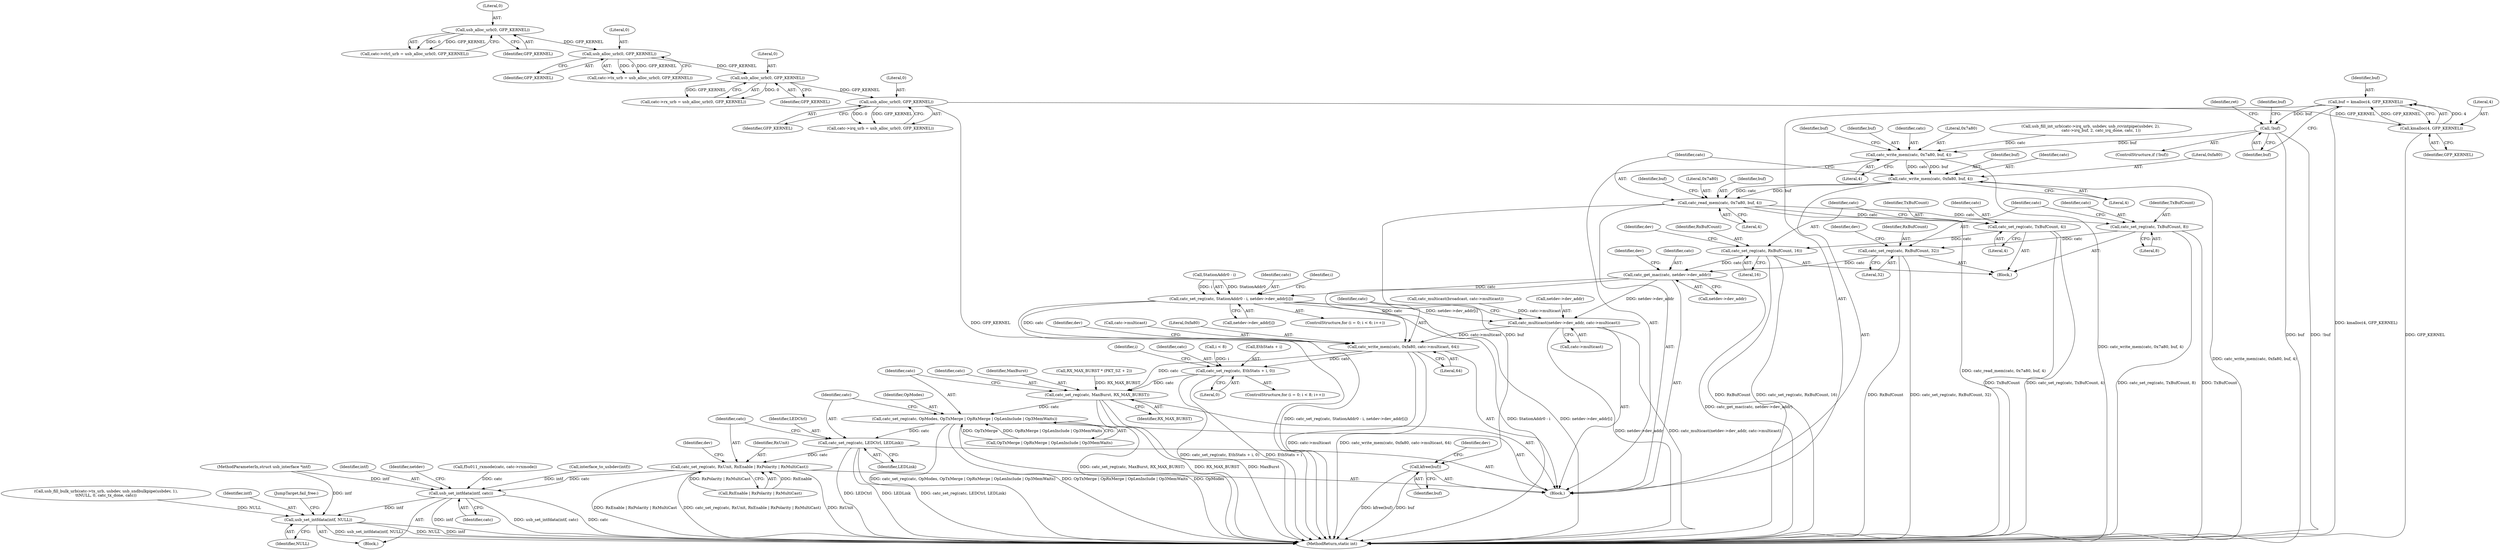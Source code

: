 digraph "0_linux_2d6a0e9de03ee658a9adc3bfb2f0ca55dff1e478@API" {
"1000394" [label="(Call,buf = kmalloc(4, GFP_KERNEL))"];
"1000396" [label="(Call,kmalloc(4, GFP_KERNEL))"];
"1000238" [label="(Call,usb_alloc_urb(0, GFP_KERNEL))"];
"1000231" [label="(Call,usb_alloc_urb(0, GFP_KERNEL))"];
"1000224" [label="(Call,usb_alloc_urb(0, GFP_KERNEL))"];
"1000217" [label="(Call,usb_alloc_urb(0, GFP_KERNEL))"];
"1000400" [label="(Call,!buf)"];
"1000412" [label="(Call,catc_write_mem(catc, 0x7a80, buf, 4))"];
"1000421" [label="(Call,catc_write_mem(catc, 0xfa80, buf, 4))"];
"1000426" [label="(Call,catc_read_mem(catc, 0x7a80, buf, 4))"];
"1000436" [label="(Call,catc_set_reg(catc, TxBufCount, 8))"];
"1000440" [label="(Call,catc_set_reg(catc, RxBufCount, 32))"];
"1000473" [label="(Call,catc_get_mac(catc, netdev->dev_addr))"];
"1000490" [label="(Call,catc_set_reg(catc, StationAddr0 - i, netdev->dev_addr[i]))"];
"1000510" [label="(Call,catc_multicast(netdev->dev_addr, catc->multicast))"];
"1000517" [label="(Call,catc_write_mem(catc, 0xfa80, catc->multicast, 64))"];
"1000536" [label="(Call,catc_set_reg(catc, EthStats + i, 0))"];
"1000550" [label="(Call,catc_set_reg(catc, MaxBurst, RX_MAX_BURST))"];
"1000554" [label="(Call,catc_set_reg(catc, OpModes, OpTxMerge | OpRxMerge | OpLenInclude | Op3MemWaits))"];
"1000564" [label="(Call,catc_set_reg(catc, LEDCtrl, LEDLink))"];
"1000568" [label="(Call,catc_set_reg(catc, RxUnit, RxEnable | RxPolarity | RxMultiCast))"];
"1000617" [label="(Call,usb_set_intfdata(intf, catc))"];
"1000636" [label="(Call,usb_set_intfdata(intf, NULL))"];
"1000456" [label="(Call,catc_set_reg(catc, TxBufCount, 4))"];
"1000460" [label="(Call,catc_set_reg(catc, RxBufCount, 16))"];
"1000468" [label="(Call,kfree(buf))"];
"1000422" [label="(Identifier,catc)"];
"1000227" [label="(Call,catc->rx_urb = usb_alloc_urb(0, GFP_KERNEL))"];
"1000419" [label="(Identifier,buf)"];
"1000433" [label="(Identifier,buf)"];
"1000490" [label="(Call,catc_set_reg(catc, StationAddr0 - i, netdev->dev_addr[i]))"];
"1000638" [label="(Identifier,NULL)"];
"1000491" [label="(Identifier,catc)"];
"1000324" [label="(Call,RX_MAX_BURST * (PKT_SZ + 2))"];
"1000621" [label="(Identifier,netdev)"];
"1000401" [label="(Identifier,buf)"];
"1000400" [label="(Call,!buf)"];
"1000518" [label="(Identifier,catc)"];
"1000550" [label="(Call,catc_set_reg(catc, MaxBurst, RX_MAX_BURST))"];
"1000440" [label="(Call,catc_set_reg(catc, RxBufCount, 32))"];
"1000233" [label="(Identifier,GFP_KERNEL)"];
"1000564" [label="(Call,catc_set_reg(catc, LEDCtrl, LEDLink))"];
"1000479" [label="(Identifier,dev)"];
"1000415" [label="(Identifier,buf)"];
"1000541" [label="(Literal,0)"];
"1000537" [label="(Identifier,catc)"];
"1000218" [label="(Literal,0)"];
"1000551" [label="(Identifier,catc)"];
"1000566" [label="(Identifier,LEDCtrl)"];
"1000531" [label="(Call,i < 8)"];
"1000461" [label="(Identifier,catc)"];
"1000523" [label="(Literal,64)"];
"1000636" [label="(Call,usb_set_intfdata(intf, NULL))"];
"1000517" [label="(Call,catc_write_mem(catc, 0xfa80, catc->multicast, 64))"];
"1000225" [label="(Literal,0)"];
"1000434" [label="(Block,)"];
"1000475" [label="(Call,netdev->dev_addr)"];
"1000527" [label="(ControlStructure,for (i = 0; i < 8; i++))"];
"1000538" [label="(Call,EthStats + i)"];
"1000568" [label="(Call,catc_set_reg(catc, RxUnit, RxEnable | RxPolarity | RxMultiCast))"];
"1000471" [label="(Identifier,dev)"];
"1000556" [label="(Identifier,OpModes)"];
"1000427" [label="(Identifier,catc)"];
"1000413" [label="(Identifier,catc)"];
"1000217" [label="(Call,usb_alloc_urb(0, GFP_KERNEL))"];
"1000234" [label="(Call,catc->irq_urb = usb_alloc_urb(0, GFP_KERNEL))"];
"1000536" [label="(Call,catc_set_reg(catc, EthStats + i, 0))"];
"1000213" [label="(Call,catc->ctrl_urb = usb_alloc_urb(0, GFP_KERNEL))"];
"1000414" [label="(Literal,0x7a80)"];
"1000525" [label="(Identifier,dev)"];
"1000224" [label="(Call,usb_alloc_urb(0, GFP_KERNEL))"];
"1000555" [label="(Identifier,catc)"];
"1000609" [label="(Call,f5u011_rxmode(catc, catc->rxmode))"];
"1000474" [label="(Identifier,catc)"];
"1000552" [label="(Identifier,MaxBurst)"];
"1000342" [label="(Call,usb_fill_bulk_urb(catc->tx_urb, usbdev, usb_sndbulkpipe(usbdev, 1),\n\t\tNULL, 0, catc_tx_done, catc))"];
"1000535" [label="(Identifier,i)"];
"1000115" [label="(Call,interface_to_usbdev(intf))"];
"1000520" [label="(Call,catc->multicast)"];
"1000416" [label="(Literal,4)"];
"1000637" [label="(Identifier,intf)"];
"1000639" [label="(JumpTarget,fail_free:)"];
"1000437" [label="(Identifier,catc)"];
"1000473" [label="(Call,catc_get_mac(catc, netdev->dev_addr))"];
"1000511" [label="(Call,netdev->dev_addr)"];
"1000428" [label="(Literal,0x7a80)"];
"1000240" [label="(Identifier,GFP_KERNEL)"];
"1000505" [label="(Call,catc_multicast(broadcast, catc->multicast))"];
"1000514" [label="(Call,catc->multicast)"];
"1000425" [label="(Literal,4)"];
"1000423" [label="(Literal,0xfa80)"];
"1000569" [label="(Identifier,catc)"];
"1000489" [label="(Identifier,i)"];
"1000399" [label="(ControlStructure,if (!buf))"];
"1000436" [label="(Call,catc_set_reg(catc, TxBufCount, 8))"];
"1000554" [label="(Call,catc_set_reg(catc, OpModes, OpTxMerge | OpRxMerge | OpLenInclude | Op3MemWaits))"];
"1000458" [label="(Identifier,TxBufCount)"];
"1000421" [label="(Call,catc_write_mem(catc, 0xfa80, buf, 4))"];
"1000460" [label="(Call,catc_set_reg(catc, RxBufCount, 16))"];
"1000430" [label="(Literal,4)"];
"1000394" [label="(Call,buf = kmalloc(4, GFP_KERNEL))"];
"1000219" [label="(Identifier,GFP_KERNEL)"];
"1000443" [label="(Literal,32)"];
"1000481" [label="(ControlStructure,for (i = 0; i < 6; i++))"];
"1000412" [label="(Call,catc_write_mem(catc, 0x7a80, buf, 4))"];
"1000492" [label="(Call,StationAddr0 - i)"];
"1000231" [label="(Call,usb_alloc_urb(0, GFP_KERNEL))"];
"1000617" [label="(Call,usb_set_intfdata(intf, catc))"];
"1000438" [label="(Identifier,TxBufCount)"];
"1000510" [label="(Call,catc_multicast(netdev->dev_addr, catc->multicast))"];
"1000557" [label="(Call,OpTxMerge | OpRxMerge | OpLenInclude | Op3MemWaits)"];
"1000424" [label="(Identifier,buf)"];
"1000553" [label="(Identifier,RX_MAX_BURST)"];
"1000429" [label="(Identifier,buf)"];
"1000619" [label="(Identifier,catc)"];
"1000104" [label="(Block,)"];
"1000457" [label="(Identifier,catc)"];
"1000397" [label="(Literal,4)"];
"1000469" [label="(Identifier,buf)"];
"1000398" [label="(Identifier,GFP_KERNEL)"];
"1000368" [label="(Call,usb_fill_int_urb(catc->irq_urb, usbdev, usb_rcvintpipe(usbdev, 2),\n                 catc->irq_buf, 2, catc_irq_done, catc, 1))"];
"1000226" [label="(Identifier,GFP_KERNEL)"];
"1000439" [label="(Literal,8)"];
"1000445" [label="(Identifier,dev)"];
"1000459" [label="(Literal,4)"];
"1000456" [label="(Call,catc_set_reg(catc, TxBufCount, 4))"];
"1000465" [label="(Identifier,dev)"];
"1000238" [label="(Call,usb_alloc_urb(0, GFP_KERNEL))"];
"1000570" [label="(Identifier,RxUnit)"];
"1000404" [label="(Identifier,ret)"];
"1000102" [label="(MethodParameterIn,struct usb_interface *intf)"];
"1000618" [label="(Identifier,intf)"];
"1000462" [label="(Identifier,RxBufCount)"];
"1000519" [label="(Literal,0xfa80)"];
"1000567" [label="(Identifier,LEDLink)"];
"1000660" [label="(MethodReturn,static int)"];
"1000442" [label="(Identifier,RxBufCount)"];
"1000232" [label="(Literal,0)"];
"1000396" [label="(Call,kmalloc(4, GFP_KERNEL))"];
"1000410" [label="(Identifier,buf)"];
"1000571" [label="(Call,RxEnable | RxPolarity | RxMultiCast)"];
"1000388" [label="(Block,)"];
"1000441" [label="(Identifier,catc)"];
"1000395" [label="(Identifier,buf)"];
"1000463" [label="(Literal,16)"];
"1000565" [label="(Identifier,catc)"];
"1000468" [label="(Call,kfree(buf))"];
"1000426" [label="(Call,catc_read_mem(catc, 0x7a80, buf, 4))"];
"1000220" [label="(Call,catc->tx_urb = usb_alloc_urb(0, GFP_KERNEL))"];
"1000615" [label="(Identifier,dev)"];
"1000239" [label="(Literal,0)"];
"1000495" [label="(Call,netdev->dev_addr[i])"];
"1000394" -> "1000388"  [label="AST: "];
"1000394" -> "1000396"  [label="CFG: "];
"1000395" -> "1000394"  [label="AST: "];
"1000396" -> "1000394"  [label="AST: "];
"1000401" -> "1000394"  [label="CFG: "];
"1000394" -> "1000660"  [label="DDG: kmalloc(4, GFP_KERNEL)"];
"1000396" -> "1000394"  [label="DDG: 4"];
"1000396" -> "1000394"  [label="DDG: GFP_KERNEL"];
"1000394" -> "1000400"  [label="DDG: buf"];
"1000396" -> "1000398"  [label="CFG: "];
"1000397" -> "1000396"  [label="AST: "];
"1000398" -> "1000396"  [label="AST: "];
"1000396" -> "1000660"  [label="DDG: GFP_KERNEL"];
"1000238" -> "1000396"  [label="DDG: GFP_KERNEL"];
"1000238" -> "1000234"  [label="AST: "];
"1000238" -> "1000240"  [label="CFG: "];
"1000239" -> "1000238"  [label="AST: "];
"1000240" -> "1000238"  [label="AST: "];
"1000234" -> "1000238"  [label="CFG: "];
"1000238" -> "1000660"  [label="DDG: GFP_KERNEL"];
"1000238" -> "1000234"  [label="DDG: 0"];
"1000238" -> "1000234"  [label="DDG: GFP_KERNEL"];
"1000231" -> "1000238"  [label="DDG: GFP_KERNEL"];
"1000231" -> "1000227"  [label="AST: "];
"1000231" -> "1000233"  [label="CFG: "];
"1000232" -> "1000231"  [label="AST: "];
"1000233" -> "1000231"  [label="AST: "];
"1000227" -> "1000231"  [label="CFG: "];
"1000231" -> "1000227"  [label="DDG: 0"];
"1000231" -> "1000227"  [label="DDG: GFP_KERNEL"];
"1000224" -> "1000231"  [label="DDG: GFP_KERNEL"];
"1000224" -> "1000220"  [label="AST: "];
"1000224" -> "1000226"  [label="CFG: "];
"1000225" -> "1000224"  [label="AST: "];
"1000226" -> "1000224"  [label="AST: "];
"1000220" -> "1000224"  [label="CFG: "];
"1000224" -> "1000220"  [label="DDG: 0"];
"1000224" -> "1000220"  [label="DDG: GFP_KERNEL"];
"1000217" -> "1000224"  [label="DDG: GFP_KERNEL"];
"1000217" -> "1000213"  [label="AST: "];
"1000217" -> "1000219"  [label="CFG: "];
"1000218" -> "1000217"  [label="AST: "];
"1000219" -> "1000217"  [label="AST: "];
"1000213" -> "1000217"  [label="CFG: "];
"1000217" -> "1000213"  [label="DDG: 0"];
"1000217" -> "1000213"  [label="DDG: GFP_KERNEL"];
"1000400" -> "1000399"  [label="AST: "];
"1000400" -> "1000401"  [label="CFG: "];
"1000401" -> "1000400"  [label="AST: "];
"1000404" -> "1000400"  [label="CFG: "];
"1000410" -> "1000400"  [label="CFG: "];
"1000400" -> "1000660"  [label="DDG: buf"];
"1000400" -> "1000660"  [label="DDG: !buf"];
"1000400" -> "1000412"  [label="DDG: buf"];
"1000412" -> "1000388"  [label="AST: "];
"1000412" -> "1000416"  [label="CFG: "];
"1000413" -> "1000412"  [label="AST: "];
"1000414" -> "1000412"  [label="AST: "];
"1000415" -> "1000412"  [label="AST: "];
"1000416" -> "1000412"  [label="AST: "];
"1000419" -> "1000412"  [label="CFG: "];
"1000412" -> "1000660"  [label="DDG: catc_write_mem(catc, 0x7a80, buf, 4)"];
"1000368" -> "1000412"  [label="DDG: catc"];
"1000412" -> "1000421"  [label="DDG: catc"];
"1000412" -> "1000421"  [label="DDG: buf"];
"1000421" -> "1000388"  [label="AST: "];
"1000421" -> "1000425"  [label="CFG: "];
"1000422" -> "1000421"  [label="AST: "];
"1000423" -> "1000421"  [label="AST: "];
"1000424" -> "1000421"  [label="AST: "];
"1000425" -> "1000421"  [label="AST: "];
"1000427" -> "1000421"  [label="CFG: "];
"1000421" -> "1000660"  [label="DDG: catc_write_mem(catc, 0xfa80, buf, 4)"];
"1000421" -> "1000426"  [label="DDG: catc"];
"1000421" -> "1000426"  [label="DDG: buf"];
"1000426" -> "1000388"  [label="AST: "];
"1000426" -> "1000430"  [label="CFG: "];
"1000427" -> "1000426"  [label="AST: "];
"1000428" -> "1000426"  [label="AST: "];
"1000429" -> "1000426"  [label="AST: "];
"1000430" -> "1000426"  [label="AST: "];
"1000433" -> "1000426"  [label="CFG: "];
"1000426" -> "1000660"  [label="DDG: catc_read_mem(catc, 0x7a80, buf, 4)"];
"1000426" -> "1000436"  [label="DDG: catc"];
"1000426" -> "1000456"  [label="DDG: catc"];
"1000426" -> "1000468"  [label="DDG: buf"];
"1000436" -> "1000434"  [label="AST: "];
"1000436" -> "1000439"  [label="CFG: "];
"1000437" -> "1000436"  [label="AST: "];
"1000438" -> "1000436"  [label="AST: "];
"1000439" -> "1000436"  [label="AST: "];
"1000441" -> "1000436"  [label="CFG: "];
"1000436" -> "1000660"  [label="DDG: catc_set_reg(catc, TxBufCount, 8)"];
"1000436" -> "1000660"  [label="DDG: TxBufCount"];
"1000436" -> "1000440"  [label="DDG: catc"];
"1000440" -> "1000434"  [label="AST: "];
"1000440" -> "1000443"  [label="CFG: "];
"1000441" -> "1000440"  [label="AST: "];
"1000442" -> "1000440"  [label="AST: "];
"1000443" -> "1000440"  [label="AST: "];
"1000445" -> "1000440"  [label="CFG: "];
"1000440" -> "1000660"  [label="DDG: RxBufCount"];
"1000440" -> "1000660"  [label="DDG: catc_set_reg(catc, RxBufCount, 32)"];
"1000440" -> "1000473"  [label="DDG: catc"];
"1000473" -> "1000388"  [label="AST: "];
"1000473" -> "1000475"  [label="CFG: "];
"1000474" -> "1000473"  [label="AST: "];
"1000475" -> "1000473"  [label="AST: "];
"1000479" -> "1000473"  [label="CFG: "];
"1000473" -> "1000660"  [label="DDG: catc_get_mac(catc, netdev->dev_addr)"];
"1000460" -> "1000473"  [label="DDG: catc"];
"1000473" -> "1000490"  [label="DDG: catc"];
"1000473" -> "1000510"  [label="DDG: netdev->dev_addr"];
"1000473" -> "1000517"  [label="DDG: catc"];
"1000490" -> "1000481"  [label="AST: "];
"1000490" -> "1000495"  [label="CFG: "];
"1000491" -> "1000490"  [label="AST: "];
"1000492" -> "1000490"  [label="AST: "];
"1000495" -> "1000490"  [label="AST: "];
"1000489" -> "1000490"  [label="CFG: "];
"1000490" -> "1000660"  [label="DDG: netdev->dev_addr[i]"];
"1000490" -> "1000660"  [label="DDG: catc_set_reg(catc, StationAddr0 - i, netdev->dev_addr[i])"];
"1000490" -> "1000660"  [label="DDG: StationAddr0 - i"];
"1000492" -> "1000490"  [label="DDG: StationAddr0"];
"1000492" -> "1000490"  [label="DDG: i"];
"1000490" -> "1000510"  [label="DDG: netdev->dev_addr[i]"];
"1000490" -> "1000517"  [label="DDG: catc"];
"1000510" -> "1000388"  [label="AST: "];
"1000510" -> "1000514"  [label="CFG: "];
"1000511" -> "1000510"  [label="AST: "];
"1000514" -> "1000510"  [label="AST: "];
"1000518" -> "1000510"  [label="CFG: "];
"1000510" -> "1000660"  [label="DDG: netdev->dev_addr"];
"1000510" -> "1000660"  [label="DDG: catc_multicast(netdev->dev_addr, catc->multicast)"];
"1000505" -> "1000510"  [label="DDG: catc->multicast"];
"1000510" -> "1000517"  [label="DDG: catc->multicast"];
"1000517" -> "1000388"  [label="AST: "];
"1000517" -> "1000523"  [label="CFG: "];
"1000518" -> "1000517"  [label="AST: "];
"1000519" -> "1000517"  [label="AST: "];
"1000520" -> "1000517"  [label="AST: "];
"1000523" -> "1000517"  [label="AST: "];
"1000525" -> "1000517"  [label="CFG: "];
"1000517" -> "1000660"  [label="DDG: catc->multicast"];
"1000517" -> "1000660"  [label="DDG: catc_write_mem(catc, 0xfa80, catc->multicast, 64)"];
"1000517" -> "1000536"  [label="DDG: catc"];
"1000517" -> "1000550"  [label="DDG: catc"];
"1000536" -> "1000527"  [label="AST: "];
"1000536" -> "1000541"  [label="CFG: "];
"1000537" -> "1000536"  [label="AST: "];
"1000538" -> "1000536"  [label="AST: "];
"1000541" -> "1000536"  [label="AST: "];
"1000535" -> "1000536"  [label="CFG: "];
"1000536" -> "1000660"  [label="DDG: catc_set_reg(catc, EthStats + i, 0)"];
"1000536" -> "1000660"  [label="DDG: EthStats + i"];
"1000531" -> "1000536"  [label="DDG: i"];
"1000536" -> "1000550"  [label="DDG: catc"];
"1000550" -> "1000388"  [label="AST: "];
"1000550" -> "1000553"  [label="CFG: "];
"1000551" -> "1000550"  [label="AST: "];
"1000552" -> "1000550"  [label="AST: "];
"1000553" -> "1000550"  [label="AST: "];
"1000555" -> "1000550"  [label="CFG: "];
"1000550" -> "1000660"  [label="DDG: catc_set_reg(catc, MaxBurst, RX_MAX_BURST)"];
"1000550" -> "1000660"  [label="DDG: RX_MAX_BURST"];
"1000550" -> "1000660"  [label="DDG: MaxBurst"];
"1000324" -> "1000550"  [label="DDG: RX_MAX_BURST"];
"1000550" -> "1000554"  [label="DDG: catc"];
"1000554" -> "1000388"  [label="AST: "];
"1000554" -> "1000557"  [label="CFG: "];
"1000555" -> "1000554"  [label="AST: "];
"1000556" -> "1000554"  [label="AST: "];
"1000557" -> "1000554"  [label="AST: "];
"1000565" -> "1000554"  [label="CFG: "];
"1000554" -> "1000660"  [label="DDG: catc_set_reg(catc, OpModes, OpTxMerge | OpRxMerge | OpLenInclude | Op3MemWaits)"];
"1000554" -> "1000660"  [label="DDG: OpTxMerge | OpRxMerge | OpLenInclude | Op3MemWaits"];
"1000554" -> "1000660"  [label="DDG: OpModes"];
"1000557" -> "1000554"  [label="DDG: OpTxMerge"];
"1000557" -> "1000554"  [label="DDG: OpRxMerge | OpLenInclude | Op3MemWaits"];
"1000554" -> "1000564"  [label="DDG: catc"];
"1000564" -> "1000388"  [label="AST: "];
"1000564" -> "1000567"  [label="CFG: "];
"1000565" -> "1000564"  [label="AST: "];
"1000566" -> "1000564"  [label="AST: "];
"1000567" -> "1000564"  [label="AST: "];
"1000569" -> "1000564"  [label="CFG: "];
"1000564" -> "1000660"  [label="DDG: LEDCtrl"];
"1000564" -> "1000660"  [label="DDG: LEDLink"];
"1000564" -> "1000660"  [label="DDG: catc_set_reg(catc, LEDCtrl, LEDLink)"];
"1000564" -> "1000568"  [label="DDG: catc"];
"1000568" -> "1000388"  [label="AST: "];
"1000568" -> "1000571"  [label="CFG: "];
"1000569" -> "1000568"  [label="AST: "];
"1000570" -> "1000568"  [label="AST: "];
"1000571" -> "1000568"  [label="AST: "];
"1000615" -> "1000568"  [label="CFG: "];
"1000568" -> "1000660"  [label="DDG: RxEnable | RxPolarity | RxMultiCast"];
"1000568" -> "1000660"  [label="DDG: catc_set_reg(catc, RxUnit, RxEnable | RxPolarity | RxMultiCast)"];
"1000568" -> "1000660"  [label="DDG: RxUnit"];
"1000571" -> "1000568"  [label="DDG: RxEnable"];
"1000571" -> "1000568"  [label="DDG: RxPolarity | RxMultiCast"];
"1000568" -> "1000617"  [label="DDG: catc"];
"1000617" -> "1000104"  [label="AST: "];
"1000617" -> "1000619"  [label="CFG: "];
"1000618" -> "1000617"  [label="AST: "];
"1000619" -> "1000617"  [label="AST: "];
"1000621" -> "1000617"  [label="CFG: "];
"1000617" -> "1000660"  [label="DDG: intf"];
"1000617" -> "1000660"  [label="DDG: usb_set_intfdata(intf, catc)"];
"1000617" -> "1000660"  [label="DDG: catc"];
"1000115" -> "1000617"  [label="DDG: intf"];
"1000102" -> "1000617"  [label="DDG: intf"];
"1000609" -> "1000617"  [label="DDG: catc"];
"1000617" -> "1000636"  [label="DDG: intf"];
"1000636" -> "1000104"  [label="AST: "];
"1000636" -> "1000638"  [label="CFG: "];
"1000637" -> "1000636"  [label="AST: "];
"1000638" -> "1000636"  [label="AST: "];
"1000639" -> "1000636"  [label="CFG: "];
"1000636" -> "1000660"  [label="DDG: NULL"];
"1000636" -> "1000660"  [label="DDG: intf"];
"1000636" -> "1000660"  [label="DDG: usb_set_intfdata(intf, NULL)"];
"1000102" -> "1000636"  [label="DDG: intf"];
"1000342" -> "1000636"  [label="DDG: NULL"];
"1000456" -> "1000434"  [label="AST: "];
"1000456" -> "1000459"  [label="CFG: "];
"1000457" -> "1000456"  [label="AST: "];
"1000458" -> "1000456"  [label="AST: "];
"1000459" -> "1000456"  [label="AST: "];
"1000461" -> "1000456"  [label="CFG: "];
"1000456" -> "1000660"  [label="DDG: TxBufCount"];
"1000456" -> "1000660"  [label="DDG: catc_set_reg(catc, TxBufCount, 4)"];
"1000456" -> "1000460"  [label="DDG: catc"];
"1000460" -> "1000434"  [label="AST: "];
"1000460" -> "1000463"  [label="CFG: "];
"1000461" -> "1000460"  [label="AST: "];
"1000462" -> "1000460"  [label="AST: "];
"1000463" -> "1000460"  [label="AST: "];
"1000465" -> "1000460"  [label="CFG: "];
"1000460" -> "1000660"  [label="DDG: catc_set_reg(catc, RxBufCount, 16)"];
"1000460" -> "1000660"  [label="DDG: RxBufCount"];
"1000468" -> "1000388"  [label="AST: "];
"1000468" -> "1000469"  [label="CFG: "];
"1000469" -> "1000468"  [label="AST: "];
"1000471" -> "1000468"  [label="CFG: "];
"1000468" -> "1000660"  [label="DDG: kfree(buf)"];
"1000468" -> "1000660"  [label="DDG: buf"];
}
